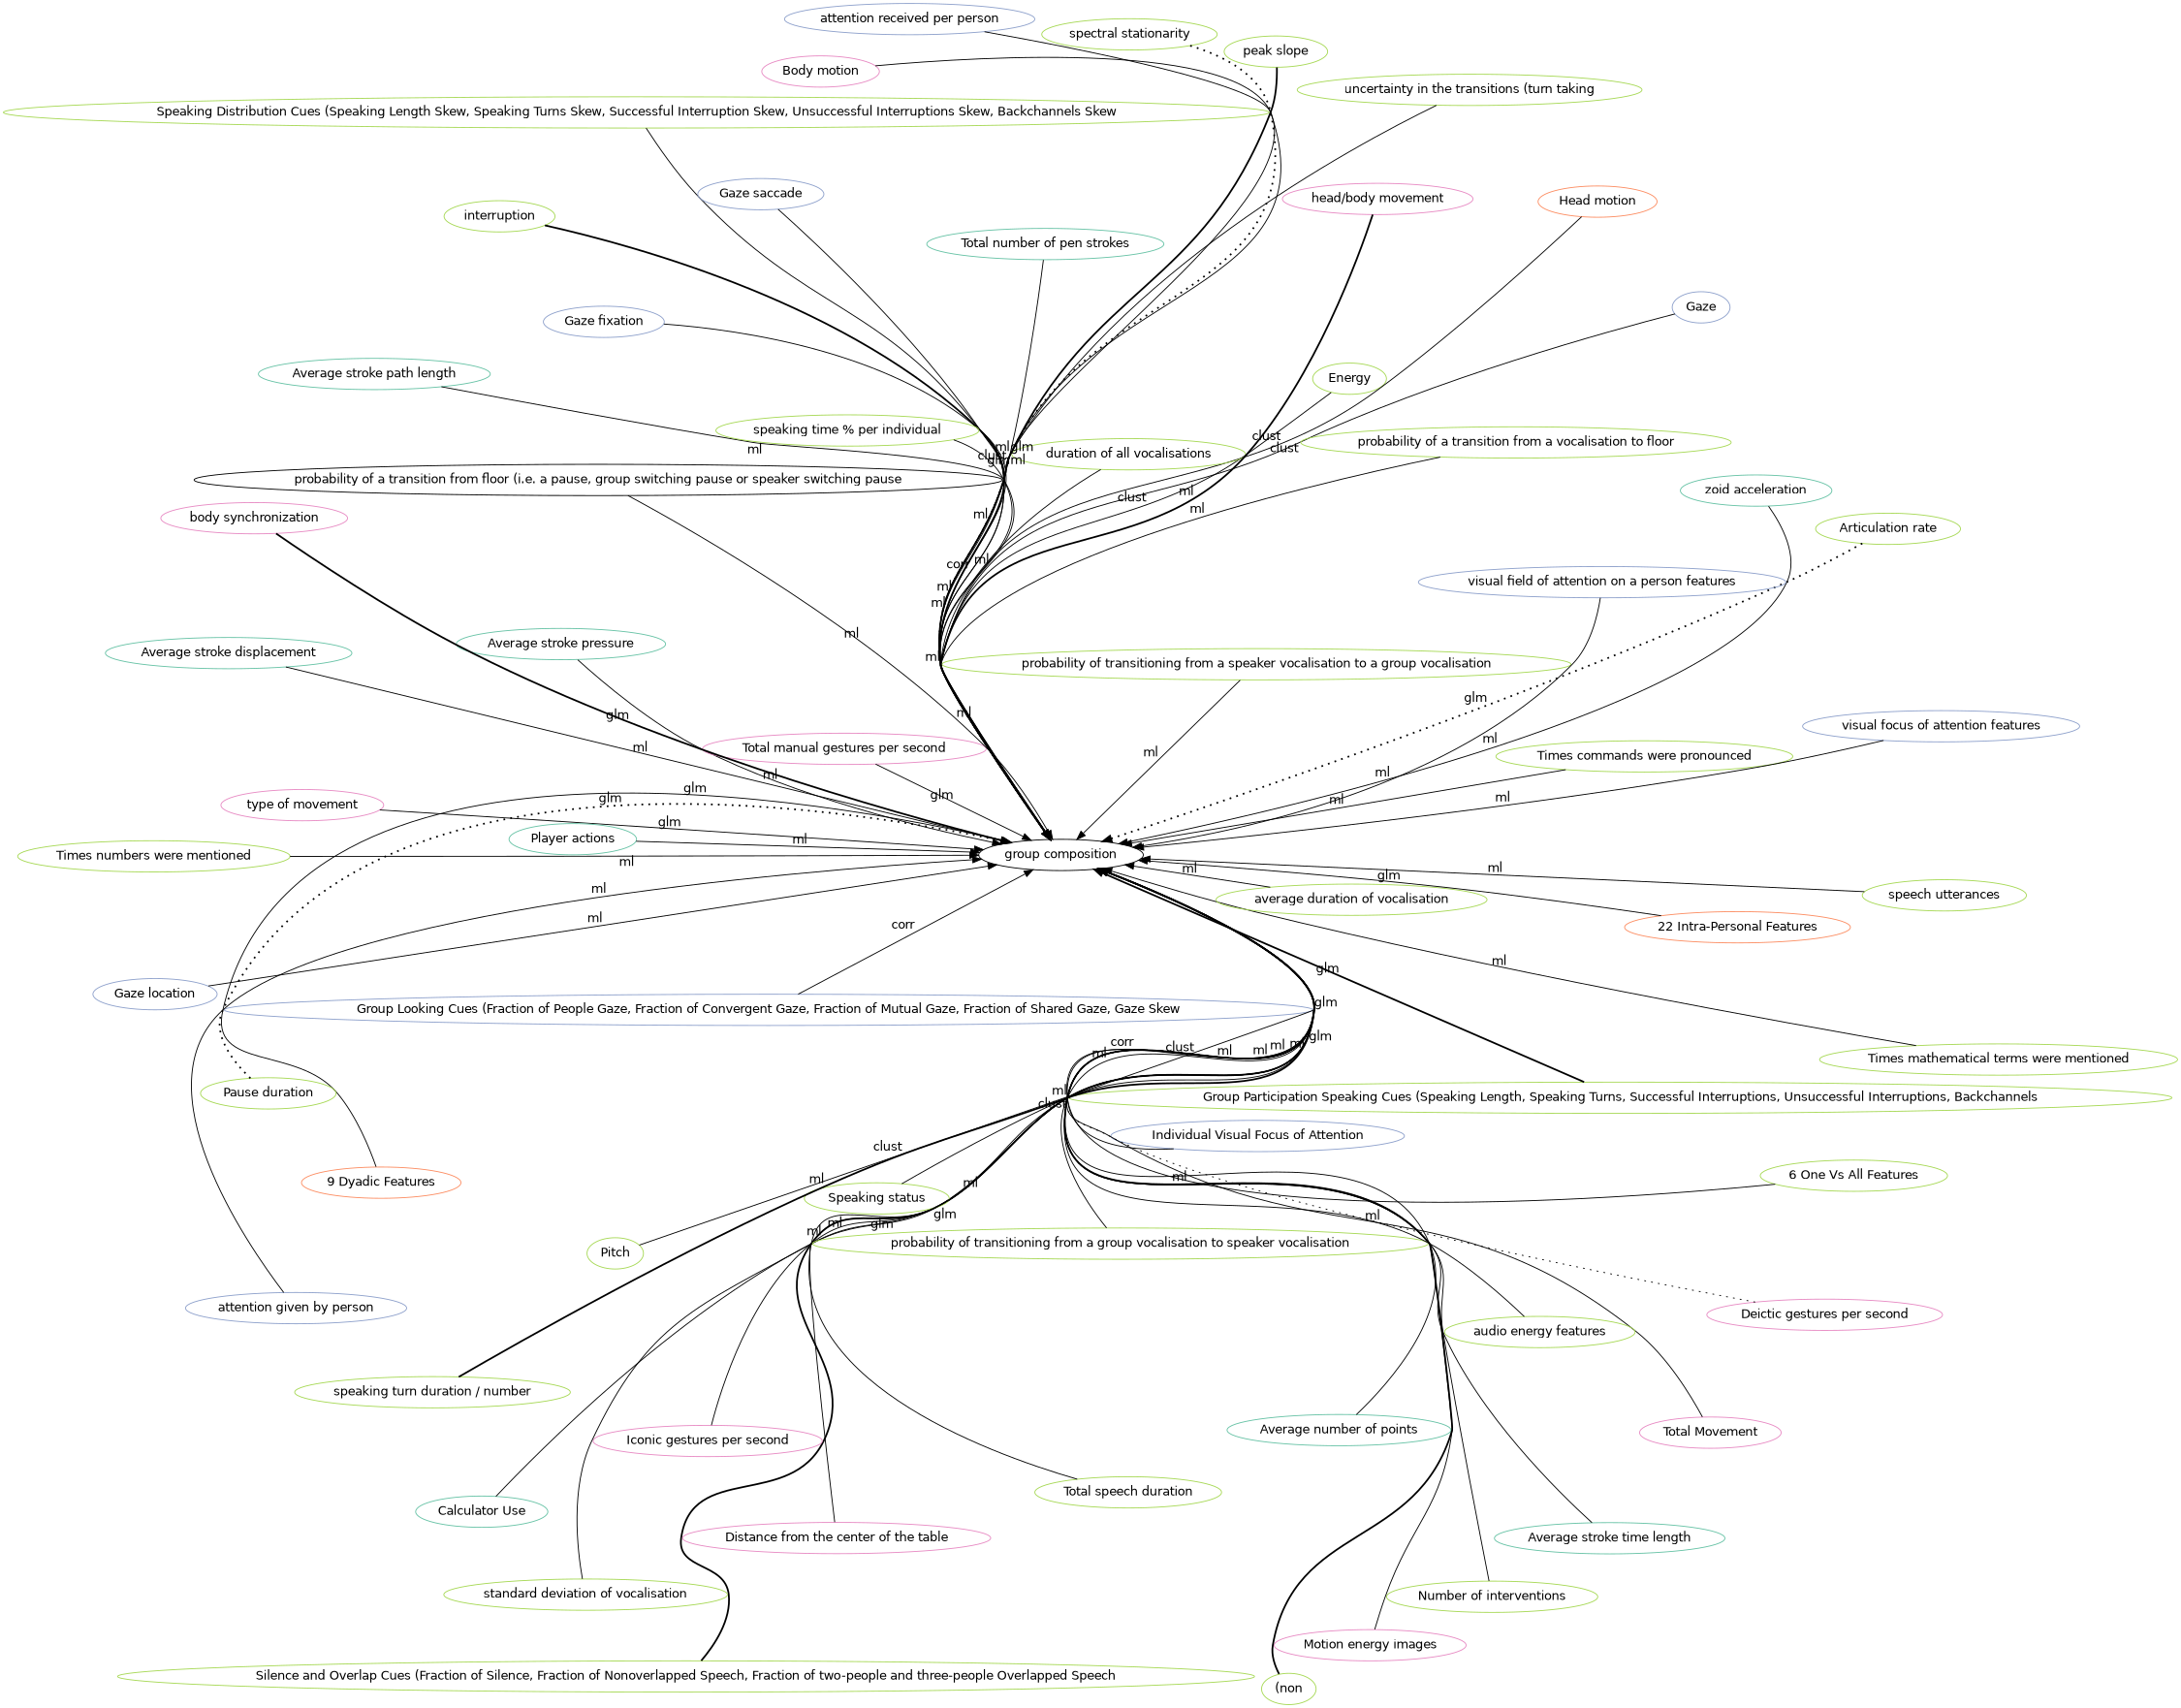 digraph world {
        size="15,15";
        layout=neato
        graph [fontname = "helvetica"];
        node [fontname = "helvetica", colorscheme=set28];
        edge [fontname = "helvetica", colorscheme=set28];

	"group composition" [href="index.svg"];
	"Group Participation Speaking Cues (Speaking Length, Speaking Turns, Successful Interruptions, Unsuccessful Interruptions, Backchannels" [href="https://scholar.google.com/scholar?hl=en&q=An%20Interactive%20Table%20for%20Supporting%20Participation%20Balance%20in%20Face-to-Face%20Collaborative%20Learning", color="5"];
	"Silence and Overlap Cues (Fraction of Silence, Fraction of Nonoverlapped Speech, Fraction of two-people and three-people Overlapped Speech" [href="https://scholar.google.com/scholar?hl=en&q=An%20Interactive%20Table%20for%20Supporting%20Participation%20Balance%20in%20Face-to-Face%20Collaborative%20Learning", color="5"];
	"Speaking Distribution Cues (Speaking Length Skew, Speaking Turns Skew, Successful Interruption Skew, Unsuccessful Interruptions Skew, Backchannels Skew" [href="https://scholar.google.com/scholar?hl=en&q=An%20Interactive%20Table%20for%20Supporting%20Participation%20Balance%20in%20Face-to-Face%20Collaborative%20Learning", color="5"];
	"Individual Visual Focus of Attention" [href="https://scholar.google.com/scholar?hl=en&q=An%20Interactive%20Table%20for%20Supporting%20Participation%20Balance%20in%20Face-to-Face%20Collaborative%20Learning", color="3"];
	"Group Looking Cues (Fraction of People Gaze, Fraction of Convergent Gaze, Fraction of Mutual Gaze, Fraction of Shared Gaze, Gaze Skew" [href="https://scholar.google.com/scholar?hl=en&q=An%20Interactive%20Table%20for%20Supporting%20Participation%20Balance%20in%20Face-to-Face%20Collaborative%20Learning", color="3"];
	"Group Participation Speaking Cues (Speaking Length, Speaking Turns, Successful Interruptions, Unsuccessful Interruptions, Backchannels" [href="https://scholar.google.com/scholar?hl=en&q=An%20Interactive%20Table%20for%20Supporting%20Participation%20Balance%20in%20Face-to-Face%20Collaborative%20Learning", color="5"];
	"Silence and Overlap Cues (Fraction of Silence, Fraction of Nonoverlapped Speech, Fraction of two-people and three-people Overlapped Speech" [href="https://scholar.google.com/scholar?hl=en&q=An%20Interactive%20Table%20for%20Supporting%20Participation%20Balance%20in%20Face-to-Face%20Collaborative%20Learning", color="5"];
	"Calculator Use" [href="https://scholar.google.com/scholar?hl=en&q=An%20Interactive%20Table%20for%20Supporting%20Participation%20Balance%20in%20Face-to-Face%20Collaborative%20Learning", color="1"];
	"Total Movement" [href="https://scholar.google.com/scholar?hl=en&q=An%20Interactive%20Table%20for%20Supporting%20Participation%20Balance%20in%20Face-to-Face%20Collaborative%20Learning", color="4"];
	"Distance from the center of the table" [href="https://scholar.google.com/scholar?hl=en&q=An%20Interactive%20Table%20for%20Supporting%20Participation%20Balance%20in%20Face-to-Face%20Collaborative%20Learning", color="4"];
	"Number of interventions" [href="https://scholar.google.com/scholar?hl=en&q=An%20Interactive%20Table%20for%20Supporting%20Participation%20Balance%20in%20Face-to-Face%20Collaborative%20Learning", color="5"];
	"Total speech duration" [href="https://scholar.google.com/scholar?hl=en&q=An%20Interactive%20Table%20for%20Supporting%20Participation%20Balance%20in%20Face-to-Face%20Collaborative%20Learning", color="5"];
	"Times numbers were mentioned" [href="https://scholar.google.com/scholar?hl=en&q=An%20Interactive%20Table%20for%20Supporting%20Participation%20Balance%20in%20Face-to-Face%20Collaborative%20Learning", color="5"];
	"Times mathematical terms were mentioned" [href="https://scholar.google.com/scholar?hl=en&q=An%20Interactive%20Table%20for%20Supporting%20Participation%20Balance%20in%20Face-to-Face%20Collaborative%20Learning", color="5"];
	"Times commands were pronounced" [href="https://scholar.google.com/scholar?hl=en&q=An%20Interactive%20Table%20for%20Supporting%20Participation%20Balance%20in%20Face-to-Face%20Collaborative%20Learning", color="5"];
	"Total number of pen strokes" [href="https://scholar.google.com/scholar?hl=en&q=An%20Interactive%20Table%20for%20Supporting%20Participation%20Balance%20in%20Face-to-Face%20Collaborative%20Learning", color="1"];
	"Average number of points" [href="https://scholar.google.com/scholar?hl=en&q=An%20Interactive%20Table%20for%20Supporting%20Participation%20Balance%20in%20Face-to-Face%20Collaborative%20Learning", color="1"];
	"Average stroke time length" [href="https://scholar.google.com/scholar?hl=en&q=An%20Interactive%20Table%20for%20Supporting%20Participation%20Balance%20in%20Face-to-Face%20Collaborative%20Learning", color="1"];
	"Average stroke path length" [href="https://scholar.google.com/scholar?hl=en&q=An%20Interactive%20Table%20for%20Supporting%20Participation%20Balance%20in%20Face-to-Face%20Collaborative%20Learning", color="1"];
	"Average stroke displacement" [href="https://scholar.google.com/scholar?hl=en&q=An%20Interactive%20Table%20for%20Supporting%20Participation%20Balance%20in%20Face-to-Face%20Collaborative%20Learning", color="1"];
	"Average stroke pressure" [href="https://scholar.google.com/scholar?hl=en&q=An%20Interactive%20Table%20for%20Supporting%20Participation%20Balance%20in%20Face-to-Face%20Collaborative%20Learning", color="1"];
	"Speaking status" [href="https://scholar.google.com/scholar?hl=en&q=An%20Interactive%20Table%20for%20Supporting%20Participation%20Balance%20in%20Face-to-Face%20Collaborative%20Learning", color="5"];
	"Pitch" [href="https://scholar.google.com/scholar?hl=en&q=An%20Interactive%20Table%20for%20Supporting%20Participation%20Balance%20in%20Face-to-Face%20Collaborative%20Learning", color="5"];
	"Energy" [href="https://scholar.google.com/scholar?hl=en&q=An%20Interactive%20Table%20for%20Supporting%20Participation%20Balance%20in%20Face-to-Face%20Collaborative%20Learning", color="5"];
	"Head motion" [href="https://scholar.google.com/scholar?hl=en&q=An%20Interactive%20Table%20for%20Supporting%20Participation%20Balance%20in%20Face-to-Face%20Collaborative%20Learning", color="2"];
	"Body motion" [href="https://scholar.google.com/scholar?hl=en&q=An%20Interactive%20Table%20for%20Supporting%20Participation%20Balance%20in%20Face-to-Face%20Collaborative%20Learning", color="4"];
	"Motion energy images" [href="https://scholar.google.com/scholar?hl=en&q=An%20Interactive%20Table%20for%20Supporting%20Participation%20Balance%20in%20Face-to-Face%20Collaborative%20Learning", color="4"];
	"Gaze" [href="https://scholar.google.com/scholar?hl=en&q=An%20Interactive%20Table%20for%20Supporting%20Participation%20Balance%20in%20Face-to-Face%20Collaborative%20Learning", color="3"];
	"Total manual gestures per second" [href="https://scholar.google.com/scholar?hl=en&q=An%20Interactive%20Table%20for%20Supporting%20Participation%20Balance%20in%20Face-to-Face%20Collaborative%20Learning", color="4"];
	"Iconic gestures per second" [href="https://scholar.google.com/scholar?hl=en&q=An%20Interactive%20Table%20for%20Supporting%20Participation%20Balance%20in%20Face-to-Face%20Collaborative%20Learning", color="4"];
	"Deictic gestures per second" [href="https://scholar.google.com/scholar?hl=en&q=An%20Interactive%20Table%20for%20Supporting%20Participation%20Balance%20in%20Face-to-Face%20Collaborative%20Learning", color="4"];
	"duration of all vocalisations" [href="https://scholar.google.com/scholar?hl=en&q=An%20Interactive%20Table%20for%20Supporting%20Participation%20Balance%20in%20Face-to-Face%20Collaborative%20Learning", color="5"];
	"average duration of vocalisation" [href="https://scholar.google.com/scholar?hl=en&q=An%20Interactive%20Table%20for%20Supporting%20Participation%20Balance%20in%20Face-to-Face%20Collaborative%20Learning", color="5"];
	"standard deviation of vocalisation" [href="https://scholar.google.com/scholar?hl=en&q=An%20Interactive%20Table%20for%20Supporting%20Participation%20Balance%20in%20Face-to-Face%20Collaborative%20Learning", color="5"];
	"probability of a transition from floor (i.e. a pause, group switching pause or speaker switching pause" [href="https://scholar.google.com/scholar?hl=en&q=An%20Interactive%20Table%20for%20Supporting%20Participation%20Balance%20in%20Face-to-Face%20Collaborative%20Learning", ];
	"probability of a transition from a vocalisation to floor" [href="https://scholar.google.com/scholar?hl=en&q=An%20Interactive%20Table%20for%20Supporting%20Participation%20Balance%20in%20Face-to-Face%20Collaborative%20Learning", color="5"];
	"probability of transitioning from a group vocalisation to speaker vocalisation" [href="https://scholar.google.com/scholar?hl=en&q=An%20Interactive%20Table%20for%20Supporting%20Participation%20Balance%20in%20Face-to-Face%20Collaborative%20Learning", color="5"];
	"probability of transitioning from a speaker vocalisation to a group vocalisation" [href="https://scholar.google.com/scholar?hl=en&q=An%20Interactive%20Table%20for%20Supporting%20Participation%20Balance%20in%20Face-to-Face%20Collaborative%20Learning", color="5"];
	"uncertainty in the transitions (turn taking" [href="https://scholar.google.com/scholar?hl=en&q=An%20Interactive%20Table%20for%20Supporting%20Participation%20Balance%20in%20Face-to-Face%20Collaborative%20Learning", color="5"];
	"type of movement" [href="https://scholar.google.com/scholar?hl=en&q=An%20Interactive%20Table%20for%20Supporting%20Participation%20Balance%20in%20Face-to-Face%20Collaborative%20Learning", color="4"];
	"Gaze location" [href="https://scholar.google.com/scholar?hl=en&q=An%20Interactive%20Table%20for%20Supporting%20Participation%20Balance%20in%20Face-to-Face%20Collaborative%20Learning", color="3"];
	"Gaze saccade" [href="https://scholar.google.com/scholar?hl=en&q=An%20Interactive%20Table%20for%20Supporting%20Participation%20Balance%20in%20Face-to-Face%20Collaborative%20Learning", color="3"];
	"Gaze fixation" [href="https://scholar.google.com/scholar?hl=en&q=An%20Interactive%20Table%20for%20Supporting%20Participation%20Balance%20in%20Face-to-Face%20Collaborative%20Learning", color="3"];
	"Player actions" [href="https://scholar.google.com/scholar?hl=en&q=An%20Interactive%20Table%20for%20Supporting%20Participation%20Balance%20in%20Face-to-Face%20Collaborative%20Learning", color="1"];
	"zoid acceleration" [href="https://scholar.google.com/scholar?hl=en&q=An%20Interactive%20Table%20for%20Supporting%20Participation%20Balance%20in%20Face-to-Face%20Collaborative%20Learning", color="1"];
	"22 Intra-Personal Features" [href="https://scholar.google.com/scholar?hl=en&q=An%20Interactive%20Table%20for%20Supporting%20Participation%20Balance%20in%20Face-to-Face%20Collaborative%20Learning", color="2"];
	"9 Dyadic Features" [href="https://scholar.google.com/scholar?hl=en&q=An%20Interactive%20Table%20for%20Supporting%20Participation%20Balance%20in%20Face-to-Face%20Collaborative%20Learning", color="2"];
	"6 One Vs All Features" [href="https://scholar.google.com/scholar?hl=en&q=An%20Interactive%20Table%20for%20Supporting%20Participation%20Balance%20in%20Face-to-Face%20Collaborative%20Learning", color="5"];
	"audio energy features" [href="https://scholar.google.com/scholar?hl=en&q=An%20Interactive%20Table%20for%20Supporting%20Participation%20Balance%20in%20Face-to-Face%20Collaborative%20Learning", color="5"];
	"visual focus of attention features" [href="https://scholar.google.com/scholar?hl=en&q=An%20Interactive%20Table%20for%20Supporting%20Participation%20Balance%20in%20Face-to-Face%20Collaborative%20Learning", color="3"];
	"speech utterances" [href="https://scholar.google.com/scholar?hl=en&q=An%20Interactive%20Table%20for%20Supporting%20Participation%20Balance%20in%20Face-to-Face%20Collaborative%20Learning", color="5"];
	"Pause duration" [href="https://scholar.google.com/scholar?hl=en&q=An%20Interactive%20Table%20for%20Supporting%20Participation%20Balance%20in%20Face-to-Face%20Collaborative%20Learning", color="5"];
	"Articulation rate" [href="https://scholar.google.com/scholar?hl=en&q=An%20Interactive%20Table%20for%20Supporting%20Participation%20Balance%20in%20Face-to-Face%20Collaborative%20Learning", color="5"];
	"peak slope" [href="https://scholar.google.com/scholar?hl=en&q=An%20Interactive%20Table%20for%20Supporting%20Participation%20Balance%20in%20Face-to-Face%20Collaborative%20Learning", color="5"];
	"spectral stationarity" [href="https://scholar.google.com/scholar?hl=en&q=An%20Interactive%20Table%20for%20Supporting%20Participation%20Balance%20in%20Face-to-Face%20Collaborative%20Learning", color="5"];
	"peak slope" [href="https://scholar.google.com/scholar?hl=en&q=An%20Interactive%20Table%20for%20Supporting%20Participation%20Balance%20in%20Face-to-Face%20Collaborative%20Learning", color="5"];
	"Articulation rate" [href="https://scholar.google.com/scholar?hl=en&q=An%20Interactive%20Table%20for%20Supporting%20Participation%20Balance%20in%20Face-to-Face%20Collaborative%20Learning", color="5"];
	"Pause duration" [href="https://scholar.google.com/scholar?hl=en&q=An%20Interactive%20Table%20for%20Supporting%20Participation%20Balance%20in%20Face-to-Face%20Collaborative%20Learning", color="5"];
	"spectral stationarity" [href="https://scholar.google.com/scholar?hl=en&q=An%20Interactive%20Table%20for%20Supporting%20Participation%20Balance%20in%20Face-to-Face%20Collaborative%20Learning", color="5"];
	"head/body movement" [href="https://scholar.google.com/scholar?hl=en&q=An%20Interactive%20Table%20for%20Supporting%20Participation%20Balance%20in%20Face-to-Face%20Collaborative%20Learning", color="4"];
	"(non" [href="https://scholar.google.com/scholar?hl=en&q=An%20Interactive%20Table%20for%20Supporting%20Participation%20Balance%20in%20Face-to-Face%20Collaborative%20Learning", color="5"];
	"speaking turn duration / number" [href="https://scholar.google.com/scholar?hl=en&q=An%20Interactive%20Table%20for%20Supporting%20Participation%20Balance%20in%20Face-to-Face%20Collaborative%20Learning", color="5"];
	"interruption" [href="https://scholar.google.com/scholar?hl=en&q=An%20Interactive%20Table%20for%20Supporting%20Participation%20Balance%20in%20Face-to-Face%20Collaborative%20Learning", color="5"];
	"head/body movement" [href="https://scholar.google.com/scholar?hl=en&q=An%20Interactive%20Table%20for%20Supporting%20Participation%20Balance%20in%20Face-to-Face%20Collaborative%20Learning", color="4"];
	"(non" [href="https://scholar.google.com/scholar?hl=en&q=An%20Interactive%20Table%20for%20Supporting%20Participation%20Balance%20in%20Face-to-Face%20Collaborative%20Learning", color="5"];
	"speaking turn duration / number" [href="https://scholar.google.com/scholar?hl=en&q=An%20Interactive%20Table%20for%20Supporting%20Participation%20Balance%20in%20Face-to-Face%20Collaborative%20Learning", color="5"];
	"interruption" [href="https://scholar.google.com/scholar?hl=en&q=An%20Interactive%20Table%20for%20Supporting%20Participation%20Balance%20in%20Face-to-Face%20Collaborative%20Learning", color="5"];
	"visual field of attention on a person features" [href="https://scholar.google.com/scholar?hl=en&q=An%20Interactive%20Table%20for%20Supporting%20Participation%20Balance%20in%20Face-to-Face%20Collaborative%20Learning", color="3"];
	"body synchronization" [href="https://scholar.google.com/scholar?hl=en&q=An%20Interactive%20Table%20for%20Supporting%20Participation%20Balance%20in%20Face-to-Face%20Collaborative%20Learning", color="4"];
	"body synchronization" [href="https://scholar.google.com/scholar?hl=en&q=An%20Interactive%20Table%20for%20Supporting%20Participation%20Balance%20in%20Face-to-Face%20Collaborative%20Learning", color="4"];
	"speaking time % per individual" [href="https://scholar.google.com/scholar?hl=en&q=An%20Interactive%20Table%20for%20Supporting%20Participation%20Balance%20in%20Face-to-Face%20Collaborative%20Learning", color="5"];
	"attention received per person" [href="https://scholar.google.com/scholar?hl=en&q=An%20Interactive%20Table%20for%20Supporting%20Participation%20Balance%20in%20Face-to-Face%20Collaborative%20Learning", color="3"];
	"attention given by person" [href="https://scholar.google.com/scholar?hl=en&q=An%20Interactive%20Table%20for%20Supporting%20Participation%20Balance%20in%20Face-to-Face%20Collaborative%20Learning", color="3"];
	"Group Participation Speaking Cues (Speaking Length, Speaking Turns, Successful Interruptions, Unsuccessful Interruptions, Backchannels" -> "group composition" [label="glm", labeltooltip=2, style="solid", penwidth=2];
	"Silence and Overlap Cues (Fraction of Silence, Fraction of Nonoverlapped Speech, Fraction of two-people and three-people Overlapped Speech" -> "group composition" [label="glm", labeltooltip=2, style="solid", penwidth=2];
	"Speaking Distribution Cues (Speaking Length Skew, Speaking Turns Skew, Successful Interruption Skew, Unsuccessful Interruptions Skew, Backchannels Skew" -> "group composition" [label="corr", labeltooltip=1, style="solid", penwidth=1];
	"Individual Visual Focus of Attention" -> "group composition" [label="corr", labeltooltip=1, style="solid", penwidth=1];
	"Group Looking Cues (Fraction of People Gaze, Fraction of Convergent Gaze, Fraction of Mutual Gaze, Fraction of Shared Gaze, Gaze Skew" -> "group composition" [label="corr", labeltooltip=1, style="solid", penwidth=1];
	"Calculator Use" -> "group composition" [label="ml", labeltooltip=1, style="solid", penwidth=1];
	"Total Movement" -> "group composition" [label="ml", labeltooltip=1, style="solid", penwidth=1];
	"Distance from the center of the table" -> "group composition" [label="ml", labeltooltip=1, style="solid", penwidth=1];
	"Number of interventions" -> "group composition" [label="ml", labeltooltip=1, style="solid", penwidth=1];
	"Total speech duration" -> "group composition" [label="ml", labeltooltip=1, style="solid", penwidth=1];
	"Times numbers were mentioned" -> "group composition" [label="ml", labeltooltip=1, style="solid", penwidth=1];
	"Times mathematical terms were mentioned" -> "group composition" [label="ml", labeltooltip=1, style="solid", penwidth=1];
	"Times commands were pronounced" -> "group composition" [label="ml", labeltooltip=1, style="solid", penwidth=1];
	"Total number of pen strokes" -> "group composition" [label="ml", labeltooltip=1, style="solid", penwidth=1];
	"Average number of points" -> "group composition" [label="ml", labeltooltip=1, style="solid", penwidth=1];
	"Average stroke time length" -> "group composition" [label="ml", labeltooltip=1, style="solid", penwidth=1];
	"Average stroke path length" -> "group composition" [label="ml", labeltooltip=1, style="solid", penwidth=1];
	"Average stroke displacement" -> "group composition" [label="ml", labeltooltip=1, style="solid", penwidth=1];
	"Average stroke pressure" -> "group composition" [label="ml", labeltooltip=1, style="solid", penwidth=1];
	"Speaking status" -> "group composition" [label="clust", labeltooltip=1, style="solid", penwidth=1];
	"Pitch" -> "group composition" [label="clust", labeltooltip=1, style="solid", penwidth=1];
	"Energy" -> "group composition" [label="clust", labeltooltip=1, style="solid", penwidth=1];
	"Head motion" -> "group composition" [label="clust", labeltooltip=1, style="solid", penwidth=1];
	"Body motion" -> "group composition" [label="clust", labeltooltip=1, style="solid", penwidth=1];
	"Motion energy images" -> "group composition" [label="clust", labeltooltip=1, style="solid", penwidth=1];
	"Gaze" -> "group composition" [label="clust", labeltooltip=1, style="solid", penwidth=1];
	"Total manual gestures per second" -> "group composition" [label="glm", labeltooltip=1, style="solid", penwidth=1];
	"Iconic gestures per second" -> "group composition" [label="glm", labeltooltip=1, style="solid", penwidth=1];
	"Deictic gestures per second" -> "group composition" [label="glm", labeltooltip=1, style="dotted", penwidth=1];
	"duration of all vocalisations" -> "group composition" [label="ml", labeltooltip=1, style="solid", penwidth=1];
	"average duration of vocalisation" -> "group composition" [label="ml", labeltooltip=1, style="solid", penwidth=1];
	"standard deviation of vocalisation" -> "group composition" [label="ml", labeltooltip=1, style="solid", penwidth=1];
	"probability of a transition from floor (i.e. a pause, group switching pause or speaker switching pause" -> "group composition" [label="ml", labeltooltip=1, style="solid", penwidth=1];
	"probability of a transition from a vocalisation to floor" -> "group composition" [label="ml", labeltooltip=1, style="solid", penwidth=1];
	"probability of transitioning from a group vocalisation to speaker vocalisation" -> "group composition" [label="ml", labeltooltip=1, style="solid", penwidth=1];
	"probability of transitioning from a speaker vocalisation to a group vocalisation" -> "group composition" [label="ml", labeltooltip=1, style="solid", penwidth=1];
	"uncertainty in the transitions (turn taking" -> "group composition" [label="ml", labeltooltip=1, style="solid", penwidth=1];
	"type of movement" -> "group composition" [label="glm", labeltooltip=1, style="solid", penwidth=1];
	"Gaze location" -> "group composition" [label="ml", labeltooltip=1, style="solid", penwidth=1];
	"Gaze saccade" -> "group composition" [label="ml", labeltooltip=1, style="solid", penwidth=1];
	"Gaze fixation" -> "group composition" [label="ml", labeltooltip=1, style="solid", penwidth=1];
	"Player actions" -> "group composition" [label="ml", labeltooltip=1, style="solid", penwidth=1];
	"zoid acceleration" -> "group composition" [label="ml", labeltooltip=1, style="solid", penwidth=1];
	"22 Intra-Personal Features" -> "group composition" [label="glm", labeltooltip=1, style="solid", penwidth=1];
	"9 Dyadic Features" -> "group composition" [label="glm", labeltooltip=1, style="solid", penwidth=1];
	"6 One Vs All Features" -> "group composition" [label="glm", labeltooltip=1, style="solid", penwidth=1];
	"audio energy features" -> "group composition" [label="ml", labeltooltip=1, style="solid", penwidth=1];
	"visual focus of attention features" -> "group composition" [label="ml", labeltooltip=1, style="solid", penwidth=1];
	"speech utterances" -> "group composition" [label="ml", labeltooltip=1, style="solid", penwidth=1];
	"Pause duration" -> "group composition" [label="glm", labeltooltip=2, style="dotted", penwidth=2];
	"Articulation rate" -> "group composition" [label="glm", labeltooltip=2, style="dotted", penwidth=2];
	"peak slope" -> "group composition" [label="glm", labeltooltip=2, style="solid", penwidth=2];
	"spectral stationarity" -> "group composition" [label="glm", labeltooltip=2, style="dotted", penwidth=2];
	"head/body movement" -> "group composition" [label="ml", labeltooltip=2, style="solid", penwidth=2];
	"(non" -> "group composition" [label="ml", labeltooltip=2, style="solid", penwidth=2];
	"speaking turn duration / number" -> "group composition" [label="ml", labeltooltip=2, style="solid", penwidth=2];
	"interruption" -> "group composition" [label="ml", labeltooltip=2, style="solid", penwidth=2];
	"visual field of attention on a person features" -> "group composition" [label="ml", labeltooltip=1, style="solid", penwidth=1];
	"body synchronization" -> "group composition" [label="glm", labeltooltip=2, style="solid", penwidth=2];
	"speaking time % per individual" -> "group composition" [label="ml", labeltooltip=1, style="solid", penwidth=1];
	"attention received per person" -> "group composition" [label="ml", labeltooltip=1, style="solid", penwidth=1];
	"attention given by person" -> "group composition" [label="ml", labeltooltip=1, style="solid", penwidth=1];

 overlap=false 
 splines = true; 


}